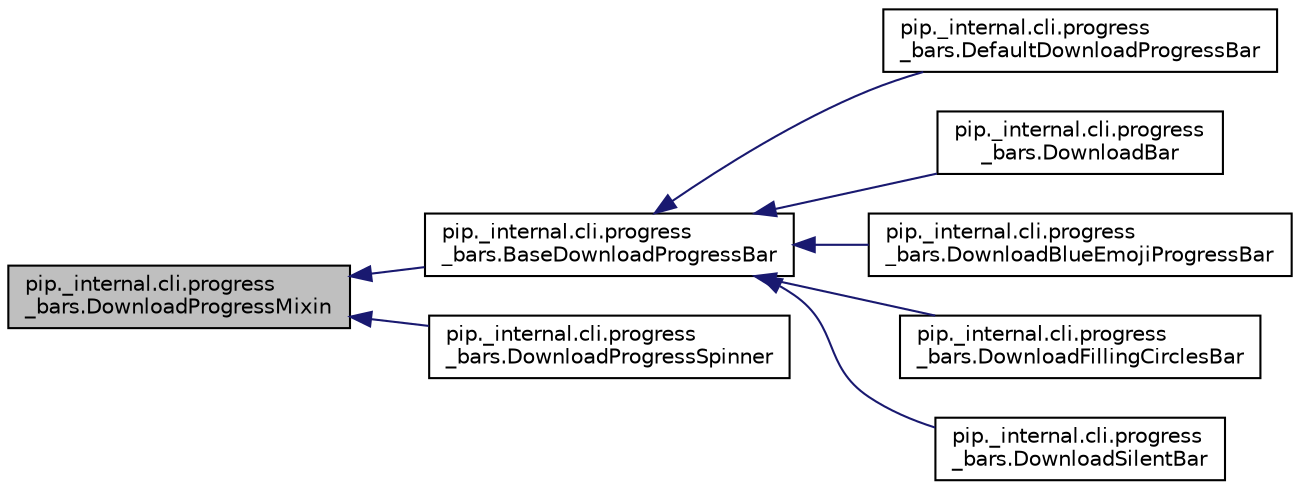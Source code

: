 digraph "pip._internal.cli.progress_bars.DownloadProgressMixin"
{
 // LATEX_PDF_SIZE
  edge [fontname="Helvetica",fontsize="10",labelfontname="Helvetica",labelfontsize="10"];
  node [fontname="Helvetica",fontsize="10",shape=record];
  rankdir="LR";
  Node1 [label="pip._internal.cli.progress\l_bars.DownloadProgressMixin",height=0.2,width=0.4,color="black", fillcolor="grey75", style="filled", fontcolor="black",tooltip=" "];
  Node1 -> Node2 [dir="back",color="midnightblue",fontsize="10",style="solid"];
  Node2 [label="pip._internal.cli.progress\l_bars.BaseDownloadProgressBar",height=0.2,width=0.4,color="black", fillcolor="white", style="filled",URL="$classpip_1_1__internal_1_1cli_1_1progress__bars_1_1BaseDownloadProgressBar.html",tooltip=" "];
  Node2 -> Node3 [dir="back",color="midnightblue",fontsize="10",style="solid"];
  Node3 [label="pip._internal.cli.progress\l_bars.DefaultDownloadProgressBar",height=0.2,width=0.4,color="black", fillcolor="white", style="filled",URL="$classpip_1_1__internal_1_1cli_1_1progress__bars_1_1DefaultDownloadProgressBar.html",tooltip=" "];
  Node2 -> Node4 [dir="back",color="midnightblue",fontsize="10",style="solid"];
  Node4 [label="pip._internal.cli.progress\l_bars.DownloadBar",height=0.2,width=0.4,color="black", fillcolor="white", style="filled",URL="$classpip_1_1__internal_1_1cli_1_1progress__bars_1_1DownloadBar.html",tooltip=" "];
  Node2 -> Node5 [dir="back",color="midnightblue",fontsize="10",style="solid"];
  Node5 [label="pip._internal.cli.progress\l_bars.DownloadBlueEmojiProgressBar",height=0.2,width=0.4,color="black", fillcolor="white", style="filled",URL="$classpip_1_1__internal_1_1cli_1_1progress__bars_1_1DownloadBlueEmojiProgressBar.html",tooltip=" "];
  Node2 -> Node6 [dir="back",color="midnightblue",fontsize="10",style="solid"];
  Node6 [label="pip._internal.cli.progress\l_bars.DownloadFillingCirclesBar",height=0.2,width=0.4,color="black", fillcolor="white", style="filled",URL="$classpip_1_1__internal_1_1cli_1_1progress__bars_1_1DownloadFillingCirclesBar.html",tooltip=" "];
  Node2 -> Node7 [dir="back",color="midnightblue",fontsize="10",style="solid"];
  Node7 [label="pip._internal.cli.progress\l_bars.DownloadSilentBar",height=0.2,width=0.4,color="black", fillcolor="white", style="filled",URL="$classpip_1_1__internal_1_1cli_1_1progress__bars_1_1DownloadSilentBar.html",tooltip=" "];
  Node1 -> Node8 [dir="back",color="midnightblue",fontsize="10",style="solid"];
  Node8 [label="pip._internal.cli.progress\l_bars.DownloadProgressSpinner",height=0.2,width=0.4,color="black", fillcolor="white", style="filled",URL="$classpip_1_1__internal_1_1cli_1_1progress__bars_1_1DownloadProgressSpinner.html",tooltip=" "];
}
